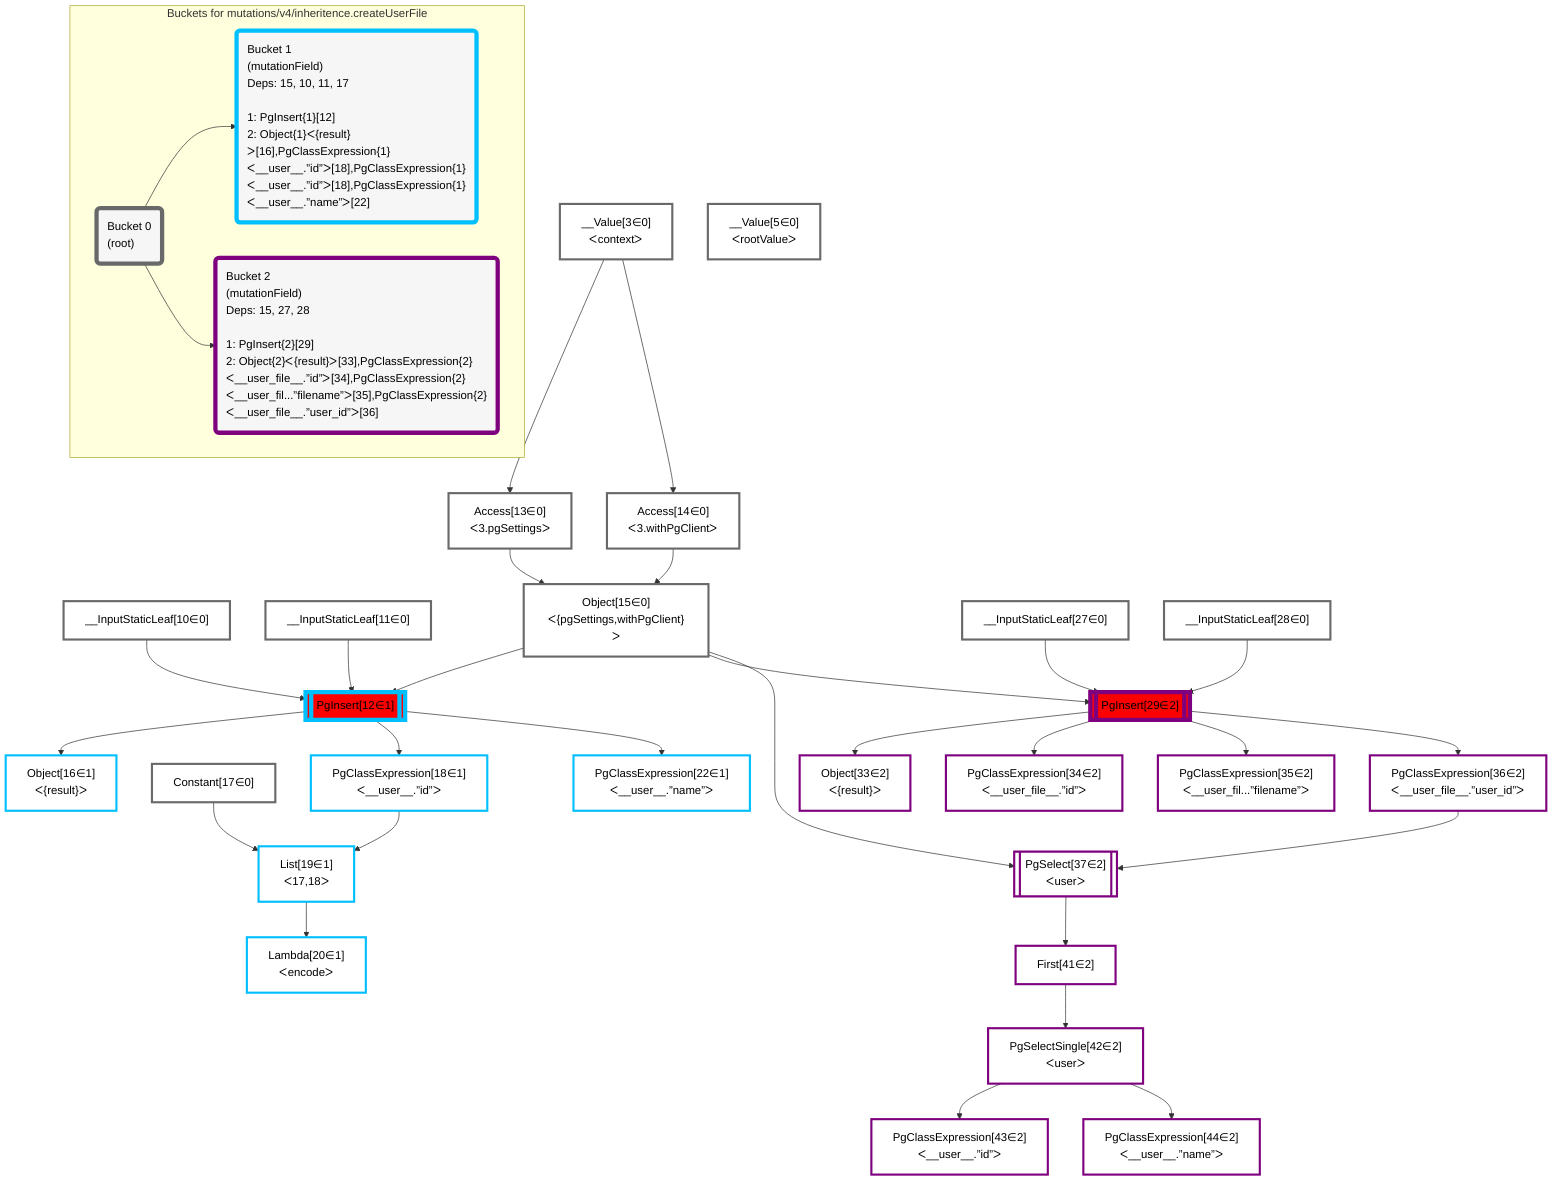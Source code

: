 graph TD
    classDef path fill:#eee,stroke:#000,color:#000
    classDef plan fill:#fff,stroke-width:3px,color:#000
    classDef itemplan fill:#fff,stroke-width:6px,color:#000
    classDef sideeffectplan fill:#f00,stroke-width:6px,color:#000
    classDef bucket fill:#f6f6f6,color:#000,stroke-width:6px,text-align:left


    %% define steps
    __Value3["__Value[3∈0]<br />ᐸcontextᐳ"]:::plan
    __Value5["__Value[5∈0]<br />ᐸrootValueᐳ"]:::plan
    __InputStaticLeaf10["__InputStaticLeaf[10∈0]"]:::plan
    __InputStaticLeaf11["__InputStaticLeaf[11∈0]"]:::plan
    Access13["Access[13∈0]<br />ᐸ3.pgSettingsᐳ"]:::plan
    Access14["Access[14∈0]<br />ᐸ3.withPgClientᐳ"]:::plan
    Object15["Object[15∈0]<br />ᐸ{pgSettings,withPgClient}ᐳ"]:::plan
    PgInsert12[["PgInsert[12∈1]"]]:::sideeffectplan
    Object16["Object[16∈1]<br />ᐸ{result}ᐳ"]:::plan
    Constant17["Constant[17∈0]"]:::plan
    PgClassExpression18["PgClassExpression[18∈1]<br />ᐸ__user__.”id”ᐳ"]:::plan
    List19["List[19∈1]<br />ᐸ17,18ᐳ"]:::plan
    Lambda20["Lambda[20∈1]<br />ᐸencodeᐳ"]:::plan
    PgClassExpression22["PgClassExpression[22∈1]<br />ᐸ__user__.”name”ᐳ"]:::plan
    __InputStaticLeaf27["__InputStaticLeaf[27∈0]"]:::plan
    __InputStaticLeaf28["__InputStaticLeaf[28∈0]"]:::plan
    PgInsert29[["PgInsert[29∈2]"]]:::sideeffectplan
    Object33["Object[33∈2]<br />ᐸ{result}ᐳ"]:::plan
    PgClassExpression34["PgClassExpression[34∈2]<br />ᐸ__user_file__.”id”ᐳ"]:::plan
    PgClassExpression35["PgClassExpression[35∈2]<br />ᐸ__user_fil...”filename”ᐳ"]:::plan
    PgClassExpression36["PgClassExpression[36∈2]<br />ᐸ__user_file__.”user_id”ᐳ"]:::plan
    PgSelect37[["PgSelect[37∈2]<br />ᐸuserᐳ"]]:::plan
    First41["First[41∈2]"]:::plan
    PgSelectSingle42["PgSelectSingle[42∈2]<br />ᐸuserᐳ"]:::plan
    PgClassExpression43["PgClassExpression[43∈2]<br />ᐸ__user__.”id”ᐳ"]:::plan
    PgClassExpression44["PgClassExpression[44∈2]<br />ᐸ__user__.”name”ᐳ"]:::plan

    %% plan dependencies
    __Value3 --> Access13
    __Value3 --> Access14
    Access13 & Access14 --> Object15
    Object15 & __InputStaticLeaf10 & __InputStaticLeaf11 --> PgInsert12
    PgInsert12 --> Object16
    PgInsert12 --> PgClassExpression18
    Constant17 & PgClassExpression18 --> List19
    List19 --> Lambda20
    PgInsert12 --> PgClassExpression22
    Object15 & __InputStaticLeaf27 & __InputStaticLeaf28 --> PgInsert29
    PgInsert29 --> Object33
    PgInsert29 --> PgClassExpression34
    PgInsert29 --> PgClassExpression35
    PgInsert29 --> PgClassExpression36
    Object15 & PgClassExpression36 --> PgSelect37
    PgSelect37 --> First41
    First41 --> PgSelectSingle42
    PgSelectSingle42 --> PgClassExpression43
    PgSelectSingle42 --> PgClassExpression44

    subgraph "Buckets for mutations/v4/inheritence.createUserFile"
    Bucket0("Bucket 0<br />(root)"):::bucket
    classDef bucket0 stroke:#696969
    class Bucket0,__Value3,__Value5,__InputStaticLeaf10,__InputStaticLeaf11,Access13,Access14,Object15,Constant17,__InputStaticLeaf27,__InputStaticLeaf28 bucket0
    Bucket1("Bucket 1<br />(mutationField)<br />Deps: 15, 10, 11, 17<br /><br />1: PgInsert{1}[12]<br />2: Object{1}ᐸ{result}ᐳ[16],PgClassExpression{1}ᐸ__user__.”id”ᐳ[18],PgClassExpression{1}ᐸ__user__.”id”ᐳ[18],PgClassExpression{1}ᐸ__user__.”name”ᐳ[22]"):::bucket
    classDef bucket1 stroke:#00bfff
    class Bucket1,PgInsert12,Object16,PgClassExpression18,List19,Lambda20,PgClassExpression22 bucket1
    Bucket2("Bucket 2<br />(mutationField)<br />Deps: 15, 27, 28<br /><br />1: PgInsert{2}[29]<br />2: Object{2}ᐸ{result}ᐳ[33],PgClassExpression{2}ᐸ__user_file__.”id”ᐳ[34],PgClassExpression{2}ᐸ__user_fil...”filename”ᐳ[35],PgClassExpression{2}ᐸ__user_file__.”user_id”ᐳ[36]"):::bucket
    classDef bucket2 stroke:#7f007f
    class Bucket2,PgInsert29,Object33,PgClassExpression34,PgClassExpression35,PgClassExpression36,PgSelect37,First41,PgSelectSingle42,PgClassExpression43,PgClassExpression44 bucket2
    Bucket0 --> Bucket1 & Bucket2
    end